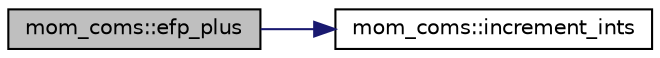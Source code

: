 digraph "mom_coms::efp_plus"
{
 // INTERACTIVE_SVG=YES
 // LATEX_PDF_SIZE
  edge [fontname="Helvetica",fontsize="10",labelfontname="Helvetica",labelfontsize="10"];
  node [fontname="Helvetica",fontsize="10",shape=record];
  rankdir="LR";
  Node1 [label="mom_coms::efp_plus",height=0.2,width=0.4,color="black", fillcolor="grey75", style="filled", fontcolor="black",tooltip="Add two extended-fixed-point numbers."];
  Node1 -> Node2 [color="midnightblue",fontsize="10",style="solid",fontname="Helvetica"];
  Node2 [label="mom_coms::increment_ints",height=0.2,width=0.4,color="black", fillcolor="white", style="filled",URL="$namespacemom__coms.html#a8228dee8e8e72652d5a58f483f0dc661",tooltip="Increment an array of integers that constitutes an extended-fixed-point representation with a another..."];
}
